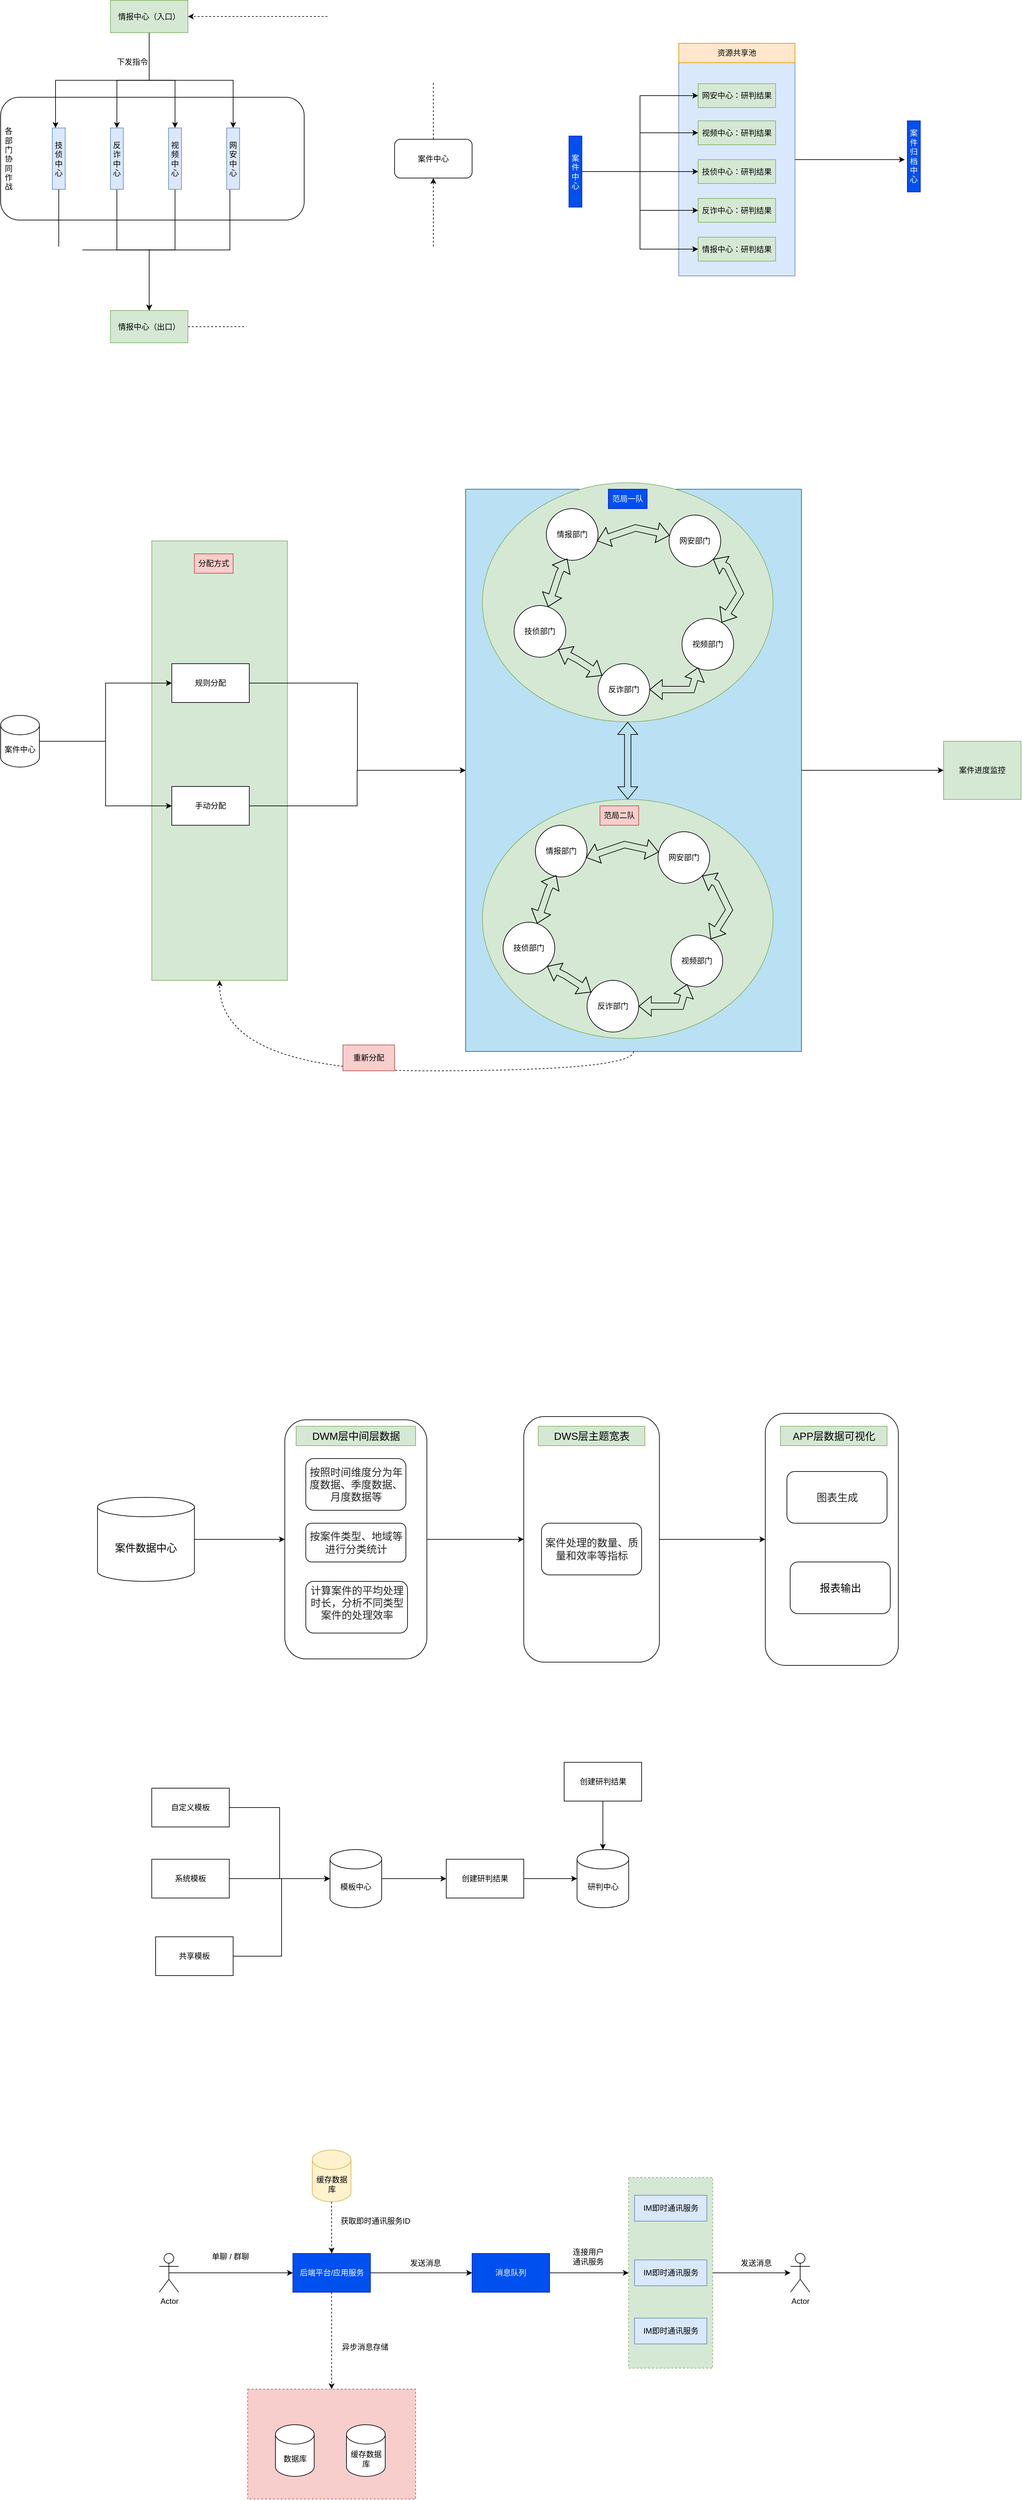 <mxfile version="24.7.10">
  <diagram name="第 1 页" id="JnWYHwMbW09woVLGBv2Q">
    <mxGraphModel dx="1358" dy="746" grid="1" gridSize="10" guides="1" tooltips="1" connect="1" arrows="1" fold="1" page="1" pageScale="1" pageWidth="827" pageHeight="1169" math="0" shadow="0">
      <root>
        <mxCell id="0" />
        <mxCell id="1" parent="0" />
        <mxCell id="lRYRJw88asEZBX9twJ6J-89" value="" style="rounded=0;whiteSpace=wrap;html=1;fillColor=#d5e8d4;strokeColor=#82b366;" parent="1" vertex="1">
          <mxGeometry x="484" y="1130" width="210" height="680" as="geometry" />
        </mxCell>
        <mxCell id="lRYRJw88asEZBX9twJ6J-29" value="" style="rounded=0;whiteSpace=wrap;html=1;fillColor=#dae8fc;strokeColor=#6c8ebf;" parent="1" vertex="1">
          <mxGeometry x="1300" y="360" width="180" height="360" as="geometry" />
        </mxCell>
        <mxCell id="lRYRJw88asEZBX9twJ6J-2" value="" style="rounded=1;whiteSpace=wrap;html=1;" parent="1" vertex="1">
          <mxGeometry x="250" y="443.5" width="470" height="190" as="geometry" />
        </mxCell>
        <mxCell id="lRYRJw88asEZBX9twJ6J-16" style="edgeStyle=orthogonalEdgeStyle;rounded=0;orthogonalLoop=1;jettySize=auto;html=1;exitX=0.5;exitY=1;exitDx=0;exitDy=0;entryX=0.25;entryY=0;entryDx=0;entryDy=0;" parent="1" source="lRYRJw88asEZBX9twJ6J-1" target="lRYRJw88asEZBX9twJ6J-4" edge="1">
          <mxGeometry relative="1" as="geometry" />
        </mxCell>
        <mxCell id="lRYRJw88asEZBX9twJ6J-17" style="edgeStyle=orthogonalEdgeStyle;rounded=0;orthogonalLoop=1;jettySize=auto;html=1;exitX=0.5;exitY=1;exitDx=0;exitDy=0;entryX=0.5;entryY=0;entryDx=0;entryDy=0;" parent="1" source="lRYRJw88asEZBX9twJ6J-1" target="lRYRJw88asEZBX9twJ6J-5" edge="1">
          <mxGeometry relative="1" as="geometry" />
        </mxCell>
        <mxCell id="lRYRJw88asEZBX9twJ6J-18" style="edgeStyle=orthogonalEdgeStyle;rounded=0;orthogonalLoop=1;jettySize=auto;html=1;exitX=0.5;exitY=1;exitDx=0;exitDy=0;entryX=0.5;entryY=0;entryDx=0;entryDy=0;" parent="1" source="lRYRJw88asEZBX9twJ6J-1" target="lRYRJw88asEZBX9twJ6J-6" edge="1">
          <mxGeometry relative="1" as="geometry" />
        </mxCell>
        <mxCell id="lRYRJw88asEZBX9twJ6J-19" style="edgeStyle=orthogonalEdgeStyle;rounded=0;orthogonalLoop=1;jettySize=auto;html=1;exitX=0.5;exitY=1;exitDx=0;exitDy=0;entryX=0.5;entryY=0;entryDx=0;entryDy=0;" parent="1" source="lRYRJw88asEZBX9twJ6J-1" target="lRYRJw88asEZBX9twJ6J-7" edge="1">
          <mxGeometry relative="1" as="geometry" />
        </mxCell>
        <mxCell id="lRYRJw88asEZBX9twJ6J-1" value="情报中心（入口）" style="rounded=0;whiteSpace=wrap;html=1;fillColor=#d5e8d4;strokeColor=#82b366;" parent="1" vertex="1">
          <mxGeometry x="420" y="293.5" width="120" height="50" as="geometry" />
        </mxCell>
        <mxCell id="lRYRJw88asEZBX9twJ6J-15" style="edgeStyle=orthogonalEdgeStyle;rounded=0;orthogonalLoop=1;jettySize=auto;html=1;exitX=1;exitY=0.5;exitDx=0;exitDy=0;entryX=0.5;entryY=1;entryDx=0;entryDy=0;dashed=1;" parent="1" source="lRYRJw88asEZBX9twJ6J-3" target="lRYRJw88asEZBX9twJ6J-10" edge="1">
          <mxGeometry relative="1" as="geometry" />
        </mxCell>
        <mxCell id="lRYRJw88asEZBX9twJ6J-3" value="情报中心（出口）" style="rounded=0;whiteSpace=wrap;html=1;fillColor=#d5e8d4;strokeColor=#82b366;" parent="1" vertex="1">
          <mxGeometry x="420" y="773.5" width="120" height="50" as="geometry" />
        </mxCell>
        <mxCell id="lRYRJw88asEZBX9twJ6J-21" style="edgeStyle=orthogonalEdgeStyle;rounded=0;orthogonalLoop=1;jettySize=auto;html=1;exitX=0.5;exitY=1;exitDx=0;exitDy=0;" parent="1" source="lRYRJw88asEZBX9twJ6J-4" target="lRYRJw88asEZBX9twJ6J-3" edge="1">
          <mxGeometry relative="1" as="geometry">
            <mxPoint x="470" y="753.5" as="targetPoint" />
          </mxGeometry>
        </mxCell>
        <mxCell id="lRYRJw88asEZBX9twJ6J-4" value="技侦中心" style="rounded=0;whiteSpace=wrap;html=1;fillColor=#dae8fc;strokeColor=#6c8ebf;" parent="1" vertex="1">
          <mxGeometry x="330" y="491" width="20" height="95" as="geometry" />
        </mxCell>
        <mxCell id="lRYRJw88asEZBX9twJ6J-22" style="edgeStyle=orthogonalEdgeStyle;rounded=0;orthogonalLoop=1;jettySize=auto;html=1;exitX=0.5;exitY=1;exitDx=0;exitDy=0;entryX=0.5;entryY=0;entryDx=0;entryDy=0;" parent="1" source="lRYRJw88asEZBX9twJ6J-5" target="lRYRJw88asEZBX9twJ6J-3" edge="1">
          <mxGeometry relative="1" as="geometry" />
        </mxCell>
        <mxCell id="lRYRJw88asEZBX9twJ6J-5" value="反诈中心" style="rounded=0;whiteSpace=wrap;html=1;fillColor=#dae8fc;strokeColor=#6c8ebf;" parent="1" vertex="1">
          <mxGeometry x="420" y="491" width="20" height="95" as="geometry" />
        </mxCell>
        <mxCell id="lRYRJw88asEZBX9twJ6J-23" style="edgeStyle=orthogonalEdgeStyle;rounded=0;orthogonalLoop=1;jettySize=auto;html=1;exitX=0.5;exitY=1;exitDx=0;exitDy=0;" parent="1" source="lRYRJw88asEZBX9twJ6J-6" target="lRYRJw88asEZBX9twJ6J-3" edge="1">
          <mxGeometry relative="1" as="geometry" />
        </mxCell>
        <mxCell id="lRYRJw88asEZBX9twJ6J-6" value="视频中心" style="rounded=0;whiteSpace=wrap;html=1;fillColor=#dae8fc;strokeColor=#6c8ebf;" parent="1" vertex="1">
          <mxGeometry x="510" y="491" width="20" height="95" as="geometry" />
        </mxCell>
        <mxCell id="lRYRJw88asEZBX9twJ6J-25" style="edgeStyle=orthogonalEdgeStyle;rounded=0;orthogonalLoop=1;jettySize=auto;html=1;exitX=0.25;exitY=1;exitDx=0;exitDy=0;" parent="1" source="lRYRJw88asEZBX9twJ6J-7" target="lRYRJw88asEZBX9twJ6J-3" edge="1">
          <mxGeometry relative="1" as="geometry" />
        </mxCell>
        <mxCell id="lRYRJw88asEZBX9twJ6J-7" value="网安中心" style="rounded=0;whiteSpace=wrap;html=1;fillColor=#dae8fc;strokeColor=#6c8ebf;" parent="1" vertex="1">
          <mxGeometry x="600" y="491" width="20" height="95" as="geometry" />
        </mxCell>
        <mxCell id="lRYRJw88asEZBX9twJ6J-9" value="各部门协同作战" style="text;html=1;align=center;verticalAlign=middle;whiteSpace=wrap;rounded=0;" parent="1" vertex="1">
          <mxGeometry x="260" y="493.5" width="5" height="90" as="geometry" />
        </mxCell>
        <mxCell id="lRYRJw88asEZBX9twJ6J-12" style="edgeStyle=orthogonalEdgeStyle;rounded=0;orthogonalLoop=1;jettySize=auto;html=1;exitX=0.5;exitY=0;exitDx=0;exitDy=0;entryX=1;entryY=0.5;entryDx=0;entryDy=0;dashed=1;" parent="1" source="lRYRJw88asEZBX9twJ6J-10" target="lRYRJw88asEZBX9twJ6J-1" edge="1">
          <mxGeometry relative="1" as="geometry" />
        </mxCell>
        <mxCell id="lRYRJw88asEZBX9twJ6J-10" value="案件中心" style="rounded=1;whiteSpace=wrap;html=1;" parent="1" vertex="1">
          <mxGeometry x="860" y="508.5" width="120" height="60" as="geometry" />
        </mxCell>
        <mxCell id="lRYRJw88asEZBX9twJ6J-20" value="下发指令" style="text;html=1;align=center;verticalAlign=middle;whiteSpace=wrap;rounded=0;" parent="1" vertex="1">
          <mxGeometry x="424" y="373.5" width="60" height="30" as="geometry" />
        </mxCell>
        <mxCell id="lRYRJw88asEZBX9twJ6J-40" style="edgeStyle=orthogonalEdgeStyle;rounded=0;orthogonalLoop=1;jettySize=auto;html=1;exitX=1;exitY=0.5;exitDx=0;exitDy=0;entryX=0;entryY=0.5;entryDx=0;entryDy=0;" parent="1" source="lRYRJw88asEZBX9twJ6J-26" target="lRYRJw88asEZBX9twJ6J-31" edge="1">
          <mxGeometry relative="1" as="geometry" />
        </mxCell>
        <mxCell id="lRYRJw88asEZBX9twJ6J-41" style="edgeStyle=orthogonalEdgeStyle;rounded=0;orthogonalLoop=1;jettySize=auto;html=1;exitX=1;exitY=0.5;exitDx=0;exitDy=0;entryX=0;entryY=0.5;entryDx=0;entryDy=0;" parent="1" source="lRYRJw88asEZBX9twJ6J-26" target="lRYRJw88asEZBX9twJ6J-32" edge="1">
          <mxGeometry relative="1" as="geometry" />
        </mxCell>
        <mxCell id="lRYRJw88asEZBX9twJ6J-42" style="edgeStyle=orthogonalEdgeStyle;rounded=0;orthogonalLoop=1;jettySize=auto;html=1;exitX=1;exitY=0.5;exitDx=0;exitDy=0;entryX=0;entryY=0.5;entryDx=0;entryDy=0;" parent="1" source="lRYRJw88asEZBX9twJ6J-26" target="lRYRJw88asEZBX9twJ6J-33" edge="1">
          <mxGeometry relative="1" as="geometry" />
        </mxCell>
        <mxCell id="lRYRJw88asEZBX9twJ6J-43" style="edgeStyle=orthogonalEdgeStyle;rounded=0;orthogonalLoop=1;jettySize=auto;html=1;exitX=1;exitY=0.5;exitDx=0;exitDy=0;entryX=0;entryY=0.5;entryDx=0;entryDy=0;" parent="1" source="lRYRJw88asEZBX9twJ6J-26" target="lRYRJw88asEZBX9twJ6J-34" edge="1">
          <mxGeometry relative="1" as="geometry" />
        </mxCell>
        <mxCell id="lRYRJw88asEZBX9twJ6J-44" style="edgeStyle=orthogonalEdgeStyle;rounded=0;orthogonalLoop=1;jettySize=auto;html=1;exitX=1;exitY=0.5;exitDx=0;exitDy=0;entryX=0;entryY=0.5;entryDx=0;entryDy=0;" parent="1" source="lRYRJw88asEZBX9twJ6J-26" target="lRYRJw88asEZBX9twJ6J-35" edge="1">
          <mxGeometry relative="1" as="geometry" />
        </mxCell>
        <mxCell id="lRYRJw88asEZBX9twJ6J-26" value="案件中心" style="rounded=0;whiteSpace=wrap;html=1;fillColor=#0050ef;strokeColor=#001DBC;fontColor=#ffffff;" parent="1" vertex="1">
          <mxGeometry x="1130" y="503.5" width="20" height="110" as="geometry" />
        </mxCell>
        <mxCell id="lRYRJw88asEZBX9twJ6J-38" style="edgeStyle=orthogonalEdgeStyle;rounded=0;orthogonalLoop=1;jettySize=auto;html=1;exitX=1;exitY=0.5;exitDx=0;exitDy=0;" parent="1" source="lRYRJw88asEZBX9twJ6J-29" edge="1">
          <mxGeometry relative="1" as="geometry">
            <mxPoint x="1650" y="540" as="targetPoint" />
          </mxGeometry>
        </mxCell>
        <mxCell id="lRYRJw88asEZBX9twJ6J-30" value="资源共享池" style="rounded=0;whiteSpace=wrap;html=1;fillColor=#ffe6cc;strokeColor=#d79b00;" parent="1" vertex="1">
          <mxGeometry x="1300" y="360" width="180" height="30" as="geometry" />
        </mxCell>
        <mxCell id="lRYRJw88asEZBX9twJ6J-31" value="网安中心：研判结果" style="rounded=0;whiteSpace=wrap;html=1;fillColor=#d5e8d4;strokeColor=#82b366;" parent="1" vertex="1">
          <mxGeometry x="1330" y="422.5" width="120" height="37" as="geometry" />
        </mxCell>
        <mxCell id="lRYRJw88asEZBX9twJ6J-32" value="视频中心：研判结果" style="rounded=0;whiteSpace=wrap;html=1;fillColor=#d5e8d4;strokeColor=#82b366;" parent="1" vertex="1">
          <mxGeometry x="1330" y="480" width="120" height="37" as="geometry" />
        </mxCell>
        <mxCell id="lRYRJw88asEZBX9twJ6J-33" value="技侦中心：研判结果" style="rounded=0;whiteSpace=wrap;html=1;fillColor=#d5e8d4;strokeColor=#82b366;" parent="1" vertex="1">
          <mxGeometry x="1330" y="540" width="120" height="37" as="geometry" />
        </mxCell>
        <mxCell id="lRYRJw88asEZBX9twJ6J-34" value="反诈中心：研判结果" style="rounded=0;whiteSpace=wrap;html=1;fillColor=#d5e8d4;strokeColor=#82b366;" parent="1" vertex="1">
          <mxGeometry x="1330" y="600" width="120" height="37" as="geometry" />
        </mxCell>
        <mxCell id="lRYRJw88asEZBX9twJ6J-35" value="情报中心：研判结果" style="rounded=0;whiteSpace=wrap;html=1;fillColor=#d5e8d4;strokeColor=#82b366;" parent="1" vertex="1">
          <mxGeometry x="1330" y="660" width="120" height="37" as="geometry" />
        </mxCell>
        <mxCell id="lRYRJw88asEZBX9twJ6J-37" value="案件&lt;div&gt;归档中心&lt;/div&gt;" style="rounded=0;whiteSpace=wrap;html=1;fillColor=#0050ef;strokeColor=#001DBC;fontColor=#ffffff;" parent="1" vertex="1">
          <mxGeometry x="1654" y="480" width="20" height="110" as="geometry" />
        </mxCell>
        <mxCell id="lRYRJw88asEZBX9twJ6J-48" style="edgeStyle=orthogonalEdgeStyle;rounded=0;orthogonalLoop=1;jettySize=auto;html=1;exitX=1;exitY=0.5;exitDx=0;exitDy=0;exitPerimeter=0;entryX=0;entryY=0.5;entryDx=0;entryDy=0;" parent="1" source="lRYRJw88asEZBX9twJ6J-47" target="lRYRJw88asEZBX9twJ6J-49" edge="1">
          <mxGeometry relative="1" as="geometry">
            <mxPoint x="485" y="1439.895" as="targetPoint" />
          </mxGeometry>
        </mxCell>
        <mxCell id="lRYRJw88asEZBX9twJ6J-51" style="edgeStyle=orthogonalEdgeStyle;rounded=0;orthogonalLoop=1;jettySize=auto;html=1;exitX=1;exitY=0.5;exitDx=0;exitDy=0;exitPerimeter=0;entryX=0;entryY=0.5;entryDx=0;entryDy=0;" parent="1" source="lRYRJw88asEZBX9twJ6J-47" target="lRYRJw88asEZBX9twJ6J-50" edge="1">
          <mxGeometry relative="1" as="geometry" />
        </mxCell>
        <mxCell id="lRYRJw88asEZBX9twJ6J-47" value="案件中心" style="shape=cylinder3;whiteSpace=wrap;html=1;boundedLbl=1;backgroundOutline=1;size=15;" parent="1" vertex="1">
          <mxGeometry x="250" y="1400" width="60" height="80" as="geometry" />
        </mxCell>
        <mxCell id="lRYRJw88asEZBX9twJ6J-87" style="edgeStyle=orthogonalEdgeStyle;rounded=0;orthogonalLoop=1;jettySize=auto;html=1;exitX=1;exitY=0.5;exitDx=0;exitDy=0;" parent="1" source="lRYRJw88asEZBX9twJ6J-49" target="lRYRJw88asEZBX9twJ6J-85" edge="1">
          <mxGeometry relative="1" as="geometry" />
        </mxCell>
        <mxCell id="lRYRJw88asEZBX9twJ6J-49" value="规则分配" style="rounded=0;whiteSpace=wrap;html=1;" parent="1" vertex="1">
          <mxGeometry x="515" y="1320" width="120" height="60" as="geometry" />
        </mxCell>
        <mxCell id="lRYRJw88asEZBX9twJ6J-88" style="edgeStyle=orthogonalEdgeStyle;rounded=0;orthogonalLoop=1;jettySize=auto;html=1;exitX=1;exitY=0.5;exitDx=0;exitDy=0;entryX=0;entryY=0.5;entryDx=0;entryDy=0;" parent="1" source="lRYRJw88asEZBX9twJ6J-50" target="lRYRJw88asEZBX9twJ6J-85" edge="1">
          <mxGeometry relative="1" as="geometry">
            <Array as="points">
              <mxPoint x="802" y="1540" />
              <mxPoint x="802" y="1485" />
            </Array>
          </mxGeometry>
        </mxCell>
        <mxCell id="lRYRJw88asEZBX9twJ6J-50" value="手动分配" style="rounded=0;whiteSpace=wrap;html=1;" parent="1" vertex="1">
          <mxGeometry x="515" y="1510" width="120" height="60" as="geometry" />
        </mxCell>
        <mxCell id="lRYRJw88asEZBX9twJ6J-86" value="" style="group" parent="1" vertex="1" connectable="0">
          <mxGeometry x="970" y="1040" width="520" height="880" as="geometry" />
        </mxCell>
        <mxCell id="lRYRJw88asEZBX9twJ6J-85" value="" style="rounded=0;whiteSpace=wrap;html=1;fillColor=#BAE0F3;fontColor=#ffffff;strokeColor=#006EAF;" parent="lRYRJw88asEZBX9twJ6J-86" vertex="1">
          <mxGeometry y="10" width="520" height="870" as="geometry" />
        </mxCell>
        <mxCell id="lRYRJw88asEZBX9twJ6J-53" value="" style="ellipse;whiteSpace=wrap;html=1;fillColor=#d5e8d4;strokeColor=#82b366;" parent="lRYRJw88asEZBX9twJ6J-86" vertex="1">
          <mxGeometry x="26" width="450" height="370" as="geometry" />
        </mxCell>
        <mxCell id="lRYRJw88asEZBX9twJ6J-54" value="情报部门" style="ellipse;whiteSpace=wrap;html=1;aspect=fixed;" parent="lRYRJw88asEZBX9twJ6J-86" vertex="1">
          <mxGeometry x="125" y="40" width="80" height="80" as="geometry" />
        </mxCell>
        <mxCell id="lRYRJw88asEZBX9twJ6J-55" value="网安部门" style="ellipse;whiteSpace=wrap;html=1;aspect=fixed;" parent="lRYRJw88asEZBX9twJ6J-86" vertex="1">
          <mxGeometry x="315" y="50" width="80" height="80" as="geometry" />
        </mxCell>
        <mxCell id="lRYRJw88asEZBX9twJ6J-56" value="视频部门" style="ellipse;whiteSpace=wrap;html=1;aspect=fixed;" parent="lRYRJw88asEZBX9twJ6J-86" vertex="1">
          <mxGeometry x="335" y="210" width="80" height="80" as="geometry" />
        </mxCell>
        <mxCell id="lRYRJw88asEZBX9twJ6J-57" value="反诈部门" style="ellipse;whiteSpace=wrap;html=1;aspect=fixed;" parent="lRYRJw88asEZBX9twJ6J-86" vertex="1">
          <mxGeometry x="205" y="280" width="80" height="80" as="geometry" />
        </mxCell>
        <mxCell id="lRYRJw88asEZBX9twJ6J-58" value="技侦部门" style="ellipse;whiteSpace=wrap;html=1;aspect=fixed;" parent="lRYRJw88asEZBX9twJ6J-86" vertex="1">
          <mxGeometry x="75" y="190" width="80" height="80" as="geometry" />
        </mxCell>
        <mxCell id="lRYRJw88asEZBX9twJ6J-64" value="" style="shape=flexArrow;endArrow=classic;startArrow=classic;html=1;rounded=0;entryX=0.404;entryY=0.968;entryDx=0;entryDy=0;entryPerimeter=0;" parent="lRYRJw88asEZBX9twJ6J-86" source="lRYRJw88asEZBX9twJ6J-58" target="lRYRJw88asEZBX9twJ6J-54" edge="1">
          <mxGeometry width="100" height="100" relative="1" as="geometry">
            <mxPoint x="45" y="230" as="sourcePoint" />
            <mxPoint x="145" y="130" as="targetPoint" />
            <Array as="points">
              <mxPoint x="145" y="140" />
            </Array>
          </mxGeometry>
        </mxCell>
        <mxCell id="lRYRJw88asEZBX9twJ6J-65" value="" style="shape=flexArrow;endArrow=classic;startArrow=classic;html=1;rounded=0;exitX=0.983;exitY=0.626;exitDx=0;exitDy=0;exitPerimeter=0;" parent="lRYRJw88asEZBX9twJ6J-86" source="lRYRJw88asEZBX9twJ6J-54" target="lRYRJw88asEZBX9twJ6J-55" edge="1">
          <mxGeometry width="100" height="100" relative="1" as="geometry">
            <mxPoint x="246" y="155" as="sourcePoint" />
            <mxPoint x="275" y="80" as="targetPoint" />
            <Array as="points">
              <mxPoint x="263" y="70" />
            </Array>
          </mxGeometry>
        </mxCell>
        <mxCell id="lRYRJw88asEZBX9twJ6J-67" value="" style="shape=flexArrow;endArrow=classic;startArrow=classic;html=1;rounded=0;entryX=1;entryY=1;entryDx=0;entryDy=0;" parent="lRYRJw88asEZBX9twJ6J-86" source="lRYRJw88asEZBX9twJ6J-56" target="lRYRJw88asEZBX9twJ6J-55" edge="1">
          <mxGeometry width="100" height="100" relative="1" as="geometry">
            <mxPoint x="395" y="200" as="sourcePoint" />
            <mxPoint x="415" y="147.5" as="targetPoint" />
            <Array as="points">
              <mxPoint x="425" y="171" />
              <mxPoint x="405" y="130" />
            </Array>
          </mxGeometry>
        </mxCell>
        <mxCell id="lRYRJw88asEZBX9twJ6J-68" value="" style="shape=flexArrow;endArrow=classic;startArrow=classic;html=1;rounded=0;entryX=1;entryY=1;entryDx=0;entryDy=0;" parent="lRYRJw88asEZBX9twJ6J-86" source="lRYRJw88asEZBX9twJ6J-57" target="lRYRJw88asEZBX9twJ6J-58" edge="1">
          <mxGeometry width="100" height="100" relative="1" as="geometry">
            <mxPoint x="155" y="325" as="sourcePoint" />
            <mxPoint x="184" y="250" as="targetPoint" />
            <Array as="points">
              <mxPoint x="172" y="273" />
            </Array>
          </mxGeometry>
        </mxCell>
        <mxCell id="lRYRJw88asEZBX9twJ6J-69" value="" style="shape=flexArrow;endArrow=classic;startArrow=classic;html=1;rounded=0;entryX=1;entryY=0.5;entryDx=0;entryDy=0;exitX=0.314;exitY=0.948;exitDx=0;exitDy=0;exitPerimeter=0;" parent="lRYRJw88asEZBX9twJ6J-86" source="lRYRJw88asEZBX9twJ6J-56" target="lRYRJw88asEZBX9twJ6J-57" edge="1">
          <mxGeometry width="100" height="100" relative="1" as="geometry">
            <mxPoint x="389" y="360" as="sourcePoint" />
            <mxPoint x="321" y="320" as="targetPoint" />
            <Array as="points">
              <mxPoint x="350" y="320" />
            </Array>
          </mxGeometry>
        </mxCell>
        <mxCell id="lRYRJw88asEZBX9twJ6J-70" value="" style="ellipse;whiteSpace=wrap;html=1;fillColor=#d5e8d4;strokeColor=#82b366;" parent="lRYRJw88asEZBX9twJ6J-86" vertex="1">
          <mxGeometry x="26" y="490" width="450" height="370" as="geometry" />
        </mxCell>
        <mxCell id="lRYRJw88asEZBX9twJ6J-71" value="情报部门" style="ellipse;whiteSpace=wrap;html=1;aspect=fixed;" parent="lRYRJw88asEZBX9twJ6J-86" vertex="1">
          <mxGeometry x="108" y="530" width="80" height="80" as="geometry" />
        </mxCell>
        <mxCell id="lRYRJw88asEZBX9twJ6J-72" value="网安部门" style="ellipse;whiteSpace=wrap;html=1;aspect=fixed;" parent="lRYRJw88asEZBX9twJ6J-86" vertex="1">
          <mxGeometry x="298" y="540" width="80" height="80" as="geometry" />
        </mxCell>
        <mxCell id="lRYRJw88asEZBX9twJ6J-73" value="视频部门" style="ellipse;whiteSpace=wrap;html=1;aspect=fixed;" parent="lRYRJw88asEZBX9twJ6J-86" vertex="1">
          <mxGeometry x="318" y="700" width="80" height="80" as="geometry" />
        </mxCell>
        <mxCell id="lRYRJw88asEZBX9twJ6J-74" value="反诈部门" style="ellipse;whiteSpace=wrap;html=1;aspect=fixed;" parent="lRYRJw88asEZBX9twJ6J-86" vertex="1">
          <mxGeometry x="188" y="770" width="80" height="80" as="geometry" />
        </mxCell>
        <mxCell id="lRYRJw88asEZBX9twJ6J-75" value="技侦部门" style="ellipse;whiteSpace=wrap;html=1;aspect=fixed;" parent="lRYRJw88asEZBX9twJ6J-86" vertex="1">
          <mxGeometry x="58" y="680" width="80" height="80" as="geometry" />
        </mxCell>
        <mxCell id="lRYRJw88asEZBX9twJ6J-76" value="" style="shape=flexArrow;endArrow=classic;startArrow=classic;html=1;rounded=0;entryX=0.404;entryY=0.968;entryDx=0;entryDy=0;entryPerimeter=0;" parent="lRYRJw88asEZBX9twJ6J-86" source="lRYRJw88asEZBX9twJ6J-75" target="lRYRJw88asEZBX9twJ6J-71" edge="1">
          <mxGeometry width="100" height="100" relative="1" as="geometry">
            <mxPoint x="28" y="720" as="sourcePoint" />
            <mxPoint x="128" y="620" as="targetPoint" />
            <Array as="points">
              <mxPoint x="128" y="630" />
            </Array>
          </mxGeometry>
        </mxCell>
        <mxCell id="lRYRJw88asEZBX9twJ6J-77" value="" style="shape=flexArrow;endArrow=classic;startArrow=classic;html=1;rounded=0;exitX=0.983;exitY=0.626;exitDx=0;exitDy=0;exitPerimeter=0;" parent="lRYRJw88asEZBX9twJ6J-86" source="lRYRJw88asEZBX9twJ6J-71" target="lRYRJw88asEZBX9twJ6J-72" edge="1">
          <mxGeometry width="100" height="100" relative="1" as="geometry">
            <mxPoint x="229" y="645" as="sourcePoint" />
            <mxPoint x="258" y="570" as="targetPoint" />
            <Array as="points">
              <mxPoint x="246" y="560" />
            </Array>
          </mxGeometry>
        </mxCell>
        <mxCell id="lRYRJw88asEZBX9twJ6J-78" value="" style="shape=flexArrow;endArrow=classic;startArrow=classic;html=1;rounded=0;entryX=1;entryY=1;entryDx=0;entryDy=0;" parent="lRYRJw88asEZBX9twJ6J-86" source="lRYRJw88asEZBX9twJ6J-73" target="lRYRJw88asEZBX9twJ6J-72" edge="1">
          <mxGeometry width="100" height="100" relative="1" as="geometry">
            <mxPoint x="378" y="690" as="sourcePoint" />
            <mxPoint x="398" y="637.5" as="targetPoint" />
            <Array as="points">
              <mxPoint x="408" y="661" />
              <mxPoint x="388" y="620" />
            </Array>
          </mxGeometry>
        </mxCell>
        <mxCell id="lRYRJw88asEZBX9twJ6J-79" value="" style="shape=flexArrow;endArrow=classic;startArrow=classic;html=1;rounded=0;entryX=1;entryY=1;entryDx=0;entryDy=0;" parent="lRYRJw88asEZBX9twJ6J-86" source="lRYRJw88asEZBX9twJ6J-74" target="lRYRJw88asEZBX9twJ6J-75" edge="1">
          <mxGeometry width="100" height="100" relative="1" as="geometry">
            <mxPoint x="138" y="815" as="sourcePoint" />
            <mxPoint x="167" y="740" as="targetPoint" />
            <Array as="points">
              <mxPoint x="155" y="763" />
            </Array>
          </mxGeometry>
        </mxCell>
        <mxCell id="lRYRJw88asEZBX9twJ6J-80" value="" style="shape=flexArrow;endArrow=classic;startArrow=classic;html=1;rounded=0;entryX=1;entryY=0.5;entryDx=0;entryDy=0;exitX=0.314;exitY=0.948;exitDx=0;exitDy=0;exitPerimeter=0;" parent="lRYRJw88asEZBX9twJ6J-86" source="lRYRJw88asEZBX9twJ6J-73" target="lRYRJw88asEZBX9twJ6J-74" edge="1">
          <mxGeometry width="100" height="100" relative="1" as="geometry">
            <mxPoint x="372" y="850" as="sourcePoint" />
            <mxPoint x="304" y="810" as="targetPoint" />
            <Array as="points">
              <mxPoint x="333" y="810" />
            </Array>
          </mxGeometry>
        </mxCell>
        <mxCell id="lRYRJw88asEZBX9twJ6J-81" value="范局二队" style="text;html=1;align=center;verticalAlign=middle;whiteSpace=wrap;rounded=0;fillColor=#f8cecc;strokeColor=#b85450;" parent="lRYRJw88asEZBX9twJ6J-86" vertex="1">
          <mxGeometry x="208" y="500" width="60" height="30" as="geometry" />
        </mxCell>
        <mxCell id="lRYRJw88asEZBX9twJ6J-82" value="范局一队" style="text;html=1;align=center;verticalAlign=middle;whiteSpace=wrap;rounded=0;fillColor=#0050ef;strokeColor=#001DBC;fontColor=#ffffff;" parent="lRYRJw88asEZBX9twJ6J-86" vertex="1">
          <mxGeometry x="221" y="10" width="60" height="30" as="geometry" />
        </mxCell>
        <mxCell id="lRYRJw88asEZBX9twJ6J-83" value="" style="shape=flexArrow;endArrow=classic;startArrow=classic;html=1;rounded=0;entryX=0.5;entryY=1;entryDx=0;entryDy=0;exitX=0.5;exitY=0;exitDx=0;exitDy=0;" parent="lRYRJw88asEZBX9twJ6J-86" source="lRYRJw88asEZBX9twJ6J-70" target="lRYRJw88asEZBX9twJ6J-53" edge="1">
          <mxGeometry width="100" height="100" relative="1" as="geometry">
            <mxPoint x="15" y="520" as="sourcePoint" />
            <mxPoint x="115" y="420" as="targetPoint" />
          </mxGeometry>
        </mxCell>
        <mxCell id="lRYRJw88asEZBX9twJ6J-90" value="分配方式" style="text;html=1;align=center;verticalAlign=middle;whiteSpace=wrap;rounded=0;fillColor=#f8cecc;strokeColor=#b85450;" parent="1" vertex="1">
          <mxGeometry x="550" y="1150" width="60" height="30" as="geometry" />
        </mxCell>
        <mxCell id="lRYRJw88asEZBX9twJ6J-92" style="edgeStyle=orthogonalEdgeStyle;rounded=0;orthogonalLoop=1;jettySize=auto;html=1;exitX=0.5;exitY=1;exitDx=0;exitDy=0;entryX=0.5;entryY=1;entryDx=0;entryDy=0;curved=1;dashed=1;" parent="1" source="lRYRJw88asEZBX9twJ6J-85" target="lRYRJw88asEZBX9twJ6J-89" edge="1">
          <mxGeometry relative="1" as="geometry">
            <Array as="points">
              <mxPoint x="1230" y="1950" />
              <mxPoint x="589" y="1950" />
            </Array>
          </mxGeometry>
        </mxCell>
        <mxCell id="lRYRJw88asEZBX9twJ6J-94" value="重新分配" style="text;html=1;align=center;verticalAlign=middle;whiteSpace=wrap;rounded=0;fillColor=#f8cecc;strokeColor=#b85450;" parent="1" vertex="1">
          <mxGeometry x="780" y="1910" width="80" height="40" as="geometry" />
        </mxCell>
        <mxCell id="lRYRJw88asEZBX9twJ6J-96" value="案件进度监控" style="rounded=0;whiteSpace=wrap;html=1;fillColor=#d5e8d4;strokeColor=#82b366;" parent="1" vertex="1">
          <mxGeometry x="1710" y="1440" width="120" height="90" as="geometry" />
        </mxCell>
        <mxCell id="lRYRJw88asEZBX9twJ6J-95" style="edgeStyle=orthogonalEdgeStyle;rounded=0;orthogonalLoop=1;jettySize=auto;html=1;exitX=1;exitY=0.5;exitDx=0;exitDy=0;entryX=0;entryY=0.5;entryDx=0;entryDy=0;" parent="1" source="lRYRJw88asEZBX9twJ6J-85" target="lRYRJw88asEZBX9twJ6J-96" edge="1">
          <mxGeometry relative="1" as="geometry">
            <mxPoint x="1680" y="1484.615" as="targetPoint" />
          </mxGeometry>
        </mxCell>
        <mxCell id="lRYRJw88asEZBX9twJ6J-106" style="edgeStyle=orthogonalEdgeStyle;rounded=0;orthogonalLoop=1;jettySize=auto;html=1;exitX=1;exitY=0.5;exitDx=0;exitDy=0;exitPerimeter=0;entryX=0;entryY=0.5;entryDx=0;entryDy=0;" parent="1" source="lRYRJw88asEZBX9twJ6J-97" target="lRYRJw88asEZBX9twJ6J-98" edge="1">
          <mxGeometry relative="1" as="geometry" />
        </mxCell>
        <mxCell id="lRYRJw88asEZBX9twJ6J-97" value="&lt;font style=&quot;font-size: 16px;&quot;&gt;案件数据中心&lt;/font&gt;" style="shape=cylinder3;whiteSpace=wrap;html=1;boundedLbl=1;backgroundOutline=1;size=15;" parent="1" vertex="1">
          <mxGeometry x="400" y="2610" width="150" height="130" as="geometry" />
        </mxCell>
        <mxCell id="lRYRJw88asEZBX9twJ6J-107" style="edgeStyle=orthogonalEdgeStyle;rounded=0;orthogonalLoop=1;jettySize=auto;html=1;exitX=1;exitY=0.5;exitDx=0;exitDy=0;entryX=0;entryY=0.5;entryDx=0;entryDy=0;" parent="1" source="lRYRJw88asEZBX9twJ6J-98" target="lRYRJw88asEZBX9twJ6J-99" edge="1">
          <mxGeometry relative="1" as="geometry" />
        </mxCell>
        <mxCell id="lRYRJw88asEZBX9twJ6J-98" value="" style="rounded=1;whiteSpace=wrap;html=1;" parent="1" vertex="1">
          <mxGeometry x="690" y="2490" width="220" height="370" as="geometry" />
        </mxCell>
        <mxCell id="lRYRJw88asEZBX9twJ6J-108" style="edgeStyle=orthogonalEdgeStyle;rounded=0;orthogonalLoop=1;jettySize=auto;html=1;exitX=1;exitY=0.5;exitDx=0;exitDy=0;" parent="1" source="lRYRJw88asEZBX9twJ6J-99" target="lRYRJw88asEZBX9twJ6J-100" edge="1">
          <mxGeometry relative="1" as="geometry" />
        </mxCell>
        <mxCell id="lRYRJw88asEZBX9twJ6J-99" value="" style="rounded=1;whiteSpace=wrap;html=1;" parent="1" vertex="1">
          <mxGeometry x="1060" y="2485" width="210" height="380" as="geometry" />
        </mxCell>
        <mxCell id="lRYRJw88asEZBX9twJ6J-100" value="" style="rounded=1;whiteSpace=wrap;html=1;" parent="1" vertex="1">
          <mxGeometry x="1434" y="2480" width="206" height="390" as="geometry" />
        </mxCell>
        <mxCell id="lRYRJw88asEZBX9twJ6J-101" value="&lt;font style=&quot;font-size: 16px;&quot;&gt;DWM层中间层数据&lt;/font&gt;" style="text;html=1;align=center;verticalAlign=middle;whiteSpace=wrap;rounded=0;fillColor=#d5e8d4;strokeColor=#82b366;" parent="1" vertex="1">
          <mxGeometry x="707.5" y="2500" width="185" height="30" as="geometry" />
        </mxCell>
        <mxCell id="lRYRJw88asEZBX9twJ6J-102" value="&lt;font style=&quot;font-size: 16px;&quot;&gt;DWS层主题宽表&lt;/font&gt;" style="text;html=1;align=center;verticalAlign=middle;whiteSpace=wrap;rounded=0;fillColor=#d5e8d4;strokeColor=#82b366;" parent="1" vertex="1">
          <mxGeometry x="1082.5" y="2500" width="165" height="30" as="geometry" />
        </mxCell>
        <mxCell id="lRYRJw88asEZBX9twJ6J-103" value="&lt;font style=&quot;font-size: 16px;&quot;&gt;APP层数据可视化&lt;/font&gt;" style="text;html=1;align=center;verticalAlign=middle;whiteSpace=wrap;rounded=0;fillColor=#d5e8d4;strokeColor=#82b366;" parent="1" vertex="1">
          <mxGeometry x="1457.5" y="2500" width="165" height="30" as="geometry" />
        </mxCell>
        <mxCell id="lRYRJw88asEZBX9twJ6J-104" value="&lt;span style=&quot;color: rgba(0, 0, 0, 0.85); font-family: Inter, -apple-system, BlinkMacSystemFont, &amp;quot;Segoe UI&amp;quot;, &amp;quot;SF Pro SC&amp;quot;, &amp;quot;SF Pro Display&amp;quot;, &amp;quot;SF Pro Icons&amp;quot;, &amp;quot;PingFang SC&amp;quot;, &amp;quot;Hiragino Sans GB&amp;quot;, &amp;quot;Microsoft YaHei&amp;quot;, &amp;quot;Helvetica Neue&amp;quot;, Helvetica, Arial, sans-serif; font-size: 16px; text-align: left; background-color: rgb(255, 255, 255);&quot;&gt;按照时间维度分为年度数据、季度数据、月度数据等&lt;/span&gt;" style="rounded=1;whiteSpace=wrap;html=1;" parent="1" vertex="1">
          <mxGeometry x="722.5" y="2550" width="155" height="80" as="geometry" />
        </mxCell>
        <mxCell id="lRYRJw88asEZBX9twJ6J-105" value="&lt;span style=&quot;color: rgba(0, 0, 0, 0.85); font-family: Inter, -apple-system, BlinkMacSystemFont, &amp;quot;Segoe UI&amp;quot;, &amp;quot;SF Pro SC&amp;quot;, &amp;quot;SF Pro Display&amp;quot;, &amp;quot;SF Pro Icons&amp;quot;, &amp;quot;PingFang SC&amp;quot;, &amp;quot;Hiragino Sans GB&amp;quot;, &amp;quot;Microsoft YaHei&amp;quot;, &amp;quot;Helvetica Neue&amp;quot;, Helvetica, Arial, sans-serif; font-size: 16px; text-align: left; background-color: rgb(255, 255, 255);&quot;&gt;按案件类型、地域等进行分类统计&lt;/span&gt;" style="rounded=1;whiteSpace=wrap;html=1;" parent="1" vertex="1">
          <mxGeometry x="722.5" y="2650" width="155" height="60" as="geometry" />
        </mxCell>
        <mxCell id="lRYRJw88asEZBX9twJ6J-110" value="&lt;span style=&quot;color: rgba(0, 0, 0, 0.85); font-family: Inter, -apple-system, BlinkMacSystemFont, &amp;quot;Segoe UI&amp;quot;, &amp;quot;SF Pro SC&amp;quot;, &amp;quot;SF Pro Display&amp;quot;, &amp;quot;SF Pro Icons&amp;quot;, &amp;quot;PingFang SC&amp;quot;, &amp;quot;Hiragino Sans GB&amp;quot;, &amp;quot;Microsoft YaHei&amp;quot;, &amp;quot;Helvetica Neue&amp;quot;, Helvetica, Arial, sans-serif; font-size: 16px; text-align: left; background-color: rgb(255, 255, 255);&quot;&gt;图表生成&lt;/span&gt;" style="rounded=1;whiteSpace=wrap;html=1;" parent="1" vertex="1">
          <mxGeometry x="1467.5" y="2570" width="155" height="80" as="geometry" />
        </mxCell>
        <mxCell id="lRYRJw88asEZBX9twJ6J-111" value="&lt;div style=&quot;text-align: left;&quot;&gt;&lt;font face=&quot;Inter, -apple-system, BlinkMacSystemFont, Segoe UI, SF Pro SC, SF Pro Display, SF Pro Icons, PingFang SC, Hiragino Sans GB, Microsoft YaHei, Helvetica Neue, Helvetica, Arial, sans-serif&quot;&gt;&lt;span style=&quot;font-size: 16px; background-color: rgb(255, 255, 255);&quot;&gt;报表输出&lt;/span&gt;&lt;/font&gt;&lt;/div&gt;" style="rounded=1;whiteSpace=wrap;html=1;" parent="1" vertex="1">
          <mxGeometry x="1472.5" y="2710" width="155" height="80" as="geometry" />
        </mxCell>
        <mxCell id="lRYRJw88asEZBX9twJ6J-112" value="&lt;span style=&quot;color: rgba(0, 0, 0, 0.85); font-family: Inter, -apple-system, BlinkMacSystemFont, &amp;quot;Segoe UI&amp;quot;, &amp;quot;SF Pro SC&amp;quot;, &amp;quot;SF Pro Display&amp;quot;, &amp;quot;SF Pro Icons&amp;quot;, &amp;quot;PingFang SC&amp;quot;, &amp;quot;Hiragino Sans GB&amp;quot;, &amp;quot;Microsoft YaHei&amp;quot;, &amp;quot;Helvetica Neue&amp;quot;, Helvetica, Arial, sans-serif; font-size: 16px; text-align: left; background-color: rgb(255, 255, 255);&quot;&gt;案件处理的数量、质量和效率等指标&lt;/span&gt;" style="rounded=1;whiteSpace=wrap;html=1;" parent="1" vertex="1">
          <mxGeometry x="1087.5" y="2650" width="155" height="80" as="geometry" />
        </mxCell>
        <mxCell id="lRYRJw88asEZBX9twJ6J-114" value="&#xa;&lt;span style=&quot;color: rgba(0, 0, 0, 0.85); font-family: Inter, -apple-system, BlinkMacSystemFont, &amp;quot;Segoe UI&amp;quot;, &amp;quot;SF Pro SC&amp;quot;, &amp;quot;SF Pro Display&amp;quot;, &amp;quot;SF Pro Icons&amp;quot;, &amp;quot;PingFang SC&amp;quot;, &amp;quot;Hiragino Sans GB&amp;quot;, &amp;quot;Microsoft YaHei&amp;quot;, &amp;quot;Helvetica Neue&amp;quot;, Helvetica, Arial, sans-serif; font-size: 16px; font-style: normal; font-variant-ligatures: normal; font-variant-caps: normal; font-weight: 400; letter-spacing: normal; orphans: 2; text-align: left; text-indent: 0px; text-transform: none; widows: 2; word-spacing: 0px; -webkit-text-stroke-width: 0px; white-space: normal; background-color: rgb(255, 255, 255); text-decoration-thickness: initial; text-decoration-style: initial; text-decoration-color: initial; display: inline !important; float: none;&quot;&gt;计算案件的平均处理时长，分析不同类型案件的处理效率&lt;/span&gt;&#xa;&#xa;" style="rounded=1;whiteSpace=wrap;html=1;" parent="1" vertex="1">
          <mxGeometry x="722.5" y="2740" width="157.5" height="80" as="geometry" />
        </mxCell>
        <mxCell id="rEiwxzGcd5t1e-fCDFQv-24" style="edgeStyle=orthogonalEdgeStyle;rounded=0;orthogonalLoop=1;jettySize=auto;html=1;exitX=1;exitY=0.5;exitDx=0;exitDy=0;exitPerimeter=0;" edge="1" parent="1" source="rEiwxzGcd5t1e-fCDFQv-1" target="rEiwxzGcd5t1e-fCDFQv-11">
          <mxGeometry relative="1" as="geometry" />
        </mxCell>
        <mxCell id="rEiwxzGcd5t1e-fCDFQv-1" value="模板中心" style="shape=cylinder3;whiteSpace=wrap;html=1;boundedLbl=1;backgroundOutline=1;size=15;" vertex="1" parent="1">
          <mxGeometry x="760" y="3155" width="80" height="90" as="geometry" />
        </mxCell>
        <mxCell id="rEiwxzGcd5t1e-fCDFQv-2" value="研判中心" style="shape=cylinder3;whiteSpace=wrap;html=1;boundedLbl=1;backgroundOutline=1;size=15;" vertex="1" parent="1">
          <mxGeometry x="1142.5" y="3155" width="80" height="90" as="geometry" />
        </mxCell>
        <mxCell id="rEiwxzGcd5t1e-fCDFQv-4" value="自定义模板" style="whiteSpace=wrap;html=1;" vertex="1" parent="1">
          <mxGeometry x="484" y="3060" width="120" height="60" as="geometry" />
        </mxCell>
        <mxCell id="rEiwxzGcd5t1e-fCDFQv-22" style="edgeStyle=orthogonalEdgeStyle;rounded=0;orthogonalLoop=1;jettySize=auto;html=1;exitX=1;exitY=0.5;exitDx=0;exitDy=0;entryX=0;entryY=0.5;entryDx=0;entryDy=0;entryPerimeter=0;" edge="1" parent="1" source="rEiwxzGcd5t1e-fCDFQv-7" target="rEiwxzGcd5t1e-fCDFQv-1">
          <mxGeometry relative="1" as="geometry">
            <mxPoint x="750" y="3180" as="targetPoint" />
          </mxGeometry>
        </mxCell>
        <mxCell id="rEiwxzGcd5t1e-fCDFQv-7" value="系统模板" style="whiteSpace=wrap;html=1;" vertex="1" parent="1">
          <mxGeometry x="484" y="3170" width="120" height="60" as="geometry" />
        </mxCell>
        <mxCell id="rEiwxzGcd5t1e-fCDFQv-8" value="共享模板" style="whiteSpace=wrap;html=1;" vertex="1" parent="1">
          <mxGeometry x="490" y="3290" width="120" height="60" as="geometry" />
        </mxCell>
        <mxCell id="rEiwxzGcd5t1e-fCDFQv-25" style="edgeStyle=orthogonalEdgeStyle;rounded=0;orthogonalLoop=1;jettySize=auto;html=1;exitX=1;exitY=0.5;exitDx=0;exitDy=0;" edge="1" parent="1" source="rEiwxzGcd5t1e-fCDFQv-11" target="rEiwxzGcd5t1e-fCDFQv-2">
          <mxGeometry relative="1" as="geometry" />
        </mxCell>
        <mxCell id="rEiwxzGcd5t1e-fCDFQv-11" value="创建研判结果" style="whiteSpace=wrap;html=1;" vertex="1" parent="1">
          <mxGeometry x="940" y="3170" width="120" height="60" as="geometry" />
        </mxCell>
        <mxCell id="rEiwxzGcd5t1e-fCDFQv-18" value="创建研判结果" style="rounded=0;whiteSpace=wrap;html=1;" vertex="1" parent="1">
          <mxGeometry x="1122.5" y="3020" width="120" height="60" as="geometry" />
        </mxCell>
        <mxCell id="rEiwxzGcd5t1e-fCDFQv-21" style="edgeStyle=orthogonalEdgeStyle;rounded=0;orthogonalLoop=1;jettySize=auto;html=1;exitX=1;exitY=0.5;exitDx=0;exitDy=0;entryX=0;entryY=0.5;entryDx=0;entryDy=0;entryPerimeter=0;" edge="1" parent="1" source="rEiwxzGcd5t1e-fCDFQv-4" target="rEiwxzGcd5t1e-fCDFQv-1">
          <mxGeometry relative="1" as="geometry" />
        </mxCell>
        <mxCell id="rEiwxzGcd5t1e-fCDFQv-23" style="edgeStyle=orthogonalEdgeStyle;rounded=0;orthogonalLoop=1;jettySize=auto;html=1;exitX=1;exitY=0.5;exitDx=0;exitDy=0;entryX=0;entryY=0.5;entryDx=0;entryDy=0;entryPerimeter=0;" edge="1" parent="1" source="rEiwxzGcd5t1e-fCDFQv-8" target="rEiwxzGcd5t1e-fCDFQv-1">
          <mxGeometry relative="1" as="geometry" />
        </mxCell>
        <mxCell id="rEiwxzGcd5t1e-fCDFQv-26" style="edgeStyle=orthogonalEdgeStyle;rounded=0;orthogonalLoop=1;jettySize=auto;html=1;exitX=0.5;exitY=1;exitDx=0;exitDy=0;entryX=0.5;entryY=0;entryDx=0;entryDy=0;entryPerimeter=0;" edge="1" parent="1" source="rEiwxzGcd5t1e-fCDFQv-18" target="rEiwxzGcd5t1e-fCDFQv-2">
          <mxGeometry relative="1" as="geometry" />
        </mxCell>
        <mxCell id="rEiwxzGcd5t1e-fCDFQv-29" style="edgeStyle=orthogonalEdgeStyle;rounded=0;orthogonalLoop=1;jettySize=auto;html=1;exitX=0.5;exitY=0.5;exitDx=0;exitDy=0;exitPerimeter=0;" edge="1" parent="1" source="rEiwxzGcd5t1e-fCDFQv-27" target="rEiwxzGcd5t1e-fCDFQv-28">
          <mxGeometry relative="1" as="geometry" />
        </mxCell>
        <mxCell id="rEiwxzGcd5t1e-fCDFQv-27" value="Actor" style="shape=umlActor;verticalLabelPosition=bottom;verticalAlign=top;html=1;outlineConnect=0;" vertex="1" parent="1">
          <mxGeometry x="495.5" y="3780" width="30" height="60" as="geometry" />
        </mxCell>
        <mxCell id="rEiwxzGcd5t1e-fCDFQv-35" style="edgeStyle=orthogonalEdgeStyle;rounded=0;orthogonalLoop=1;jettySize=auto;html=1;exitX=0.5;exitY=1;exitDx=0;exitDy=0;entryX=0.5;entryY=0;entryDx=0;entryDy=0;dashed=1;" edge="1" parent="1" source="rEiwxzGcd5t1e-fCDFQv-28" target="rEiwxzGcd5t1e-fCDFQv-33">
          <mxGeometry relative="1" as="geometry" />
        </mxCell>
        <mxCell id="rEiwxzGcd5t1e-fCDFQv-40" value="" style="edgeStyle=orthogonalEdgeStyle;rounded=0;orthogonalLoop=1;jettySize=auto;html=1;" edge="1" parent="1" source="rEiwxzGcd5t1e-fCDFQv-28" target="rEiwxzGcd5t1e-fCDFQv-39">
          <mxGeometry relative="1" as="geometry" />
        </mxCell>
        <mxCell id="rEiwxzGcd5t1e-fCDFQv-28" value="后端平台/应用服务" style="rounded=0;whiteSpace=wrap;html=1;fillColor=#0050ef;fontColor=#ffffff;strokeColor=#001DBC;" vertex="1" parent="1">
          <mxGeometry x="702.5" y="3780" width="120" height="60" as="geometry" />
        </mxCell>
        <mxCell id="rEiwxzGcd5t1e-fCDFQv-30" value="单聊 / 群聊" style="text;html=1;align=center;verticalAlign=middle;whiteSpace=wrap;rounded=0;" vertex="1" parent="1">
          <mxGeometry x="575.5" y="3770" width="60" height="30" as="geometry" />
        </mxCell>
        <mxCell id="rEiwxzGcd5t1e-fCDFQv-37" style="edgeStyle=orthogonalEdgeStyle;rounded=0;orthogonalLoop=1;jettySize=auto;html=1;exitX=0.5;exitY=1;exitDx=0;exitDy=0;exitPerimeter=0;entryX=0.5;entryY=0;entryDx=0;entryDy=0;dashed=1;" edge="1" parent="1" source="rEiwxzGcd5t1e-fCDFQv-31" target="rEiwxzGcd5t1e-fCDFQv-28">
          <mxGeometry relative="1" as="geometry" />
        </mxCell>
        <mxCell id="rEiwxzGcd5t1e-fCDFQv-31" value="缓存数据库" style="shape=cylinder3;whiteSpace=wrap;html=1;boundedLbl=1;backgroundOutline=1;size=15;fillColor=#fff2cc;strokeColor=#d6b656;" vertex="1" parent="1">
          <mxGeometry x="732.5" y="3620" width="60" height="80" as="geometry" />
        </mxCell>
        <mxCell id="rEiwxzGcd5t1e-fCDFQv-33" value="" style="rounded=0;whiteSpace=wrap;html=1;dashed=1;fillColor=#f8cecc;strokeColor=#b85450;" vertex="1" parent="1">
          <mxGeometry x="632.5" y="3990" width="260" height="170" as="geometry" />
        </mxCell>
        <mxCell id="rEiwxzGcd5t1e-fCDFQv-32" value="数据库" style="shape=cylinder3;whiteSpace=wrap;html=1;boundedLbl=1;backgroundOutline=1;size=15;" vertex="1" parent="1">
          <mxGeometry x="675.5" y="4045" width="60" height="80" as="geometry" />
        </mxCell>
        <mxCell id="rEiwxzGcd5t1e-fCDFQv-34" value="缓存数据库" style="shape=cylinder3;whiteSpace=wrap;html=1;boundedLbl=1;backgroundOutline=1;size=15;" vertex="1" parent="1">
          <mxGeometry x="785.5" y="4045" width="60" height="80" as="geometry" />
        </mxCell>
        <mxCell id="rEiwxzGcd5t1e-fCDFQv-36" value="异步消息存储" style="text;html=1;align=center;verticalAlign=middle;whiteSpace=wrap;rounded=0;" vertex="1" parent="1">
          <mxGeometry x="767.5" y="3910" width="92.5" height="30" as="geometry" />
        </mxCell>
        <mxCell id="rEiwxzGcd5t1e-fCDFQv-38" value="获取即时通讯服务ID" style="text;html=1;align=center;verticalAlign=middle;whiteSpace=wrap;rounded=0;" vertex="1" parent="1">
          <mxGeometry x="751" y="3720" width="159" height="20" as="geometry" />
        </mxCell>
        <mxCell id="rEiwxzGcd5t1e-fCDFQv-42" value="" style="edgeStyle=orthogonalEdgeStyle;rounded=0;orthogonalLoop=1;jettySize=auto;html=1;" edge="1" parent="1" source="rEiwxzGcd5t1e-fCDFQv-39" target="rEiwxzGcd5t1e-fCDFQv-43">
          <mxGeometry relative="1" as="geometry">
            <mxPoint x="1180" y="3810" as="targetPoint" />
          </mxGeometry>
        </mxCell>
        <mxCell id="rEiwxzGcd5t1e-fCDFQv-39" value="消息队列" style="whiteSpace=wrap;html=1;rounded=0;fillColor=#0050ef;fontColor=#ffffff;strokeColor=#001DBC;" vertex="1" parent="1">
          <mxGeometry x="980" y="3780" width="120" height="60" as="geometry" />
        </mxCell>
        <mxCell id="rEiwxzGcd5t1e-fCDFQv-49" style="edgeStyle=orthogonalEdgeStyle;rounded=0;orthogonalLoop=1;jettySize=auto;html=1;exitX=1;exitY=0.5;exitDx=0;exitDy=0;" edge="1" parent="1" source="rEiwxzGcd5t1e-fCDFQv-43" target="rEiwxzGcd5t1e-fCDFQv-48">
          <mxGeometry relative="1" as="geometry" />
        </mxCell>
        <mxCell id="rEiwxzGcd5t1e-fCDFQv-43" value="" style="rounded=0;whiteSpace=wrap;html=1;dashed=1;fillColor=#d5e8d4;strokeColor=#82b366;" vertex="1" parent="1">
          <mxGeometry x="1222.5" y="3662.5" width="130" height="295" as="geometry" />
        </mxCell>
        <mxCell id="rEiwxzGcd5t1e-fCDFQv-44" value="发送消息" style="text;html=1;align=center;verticalAlign=middle;whiteSpace=wrap;rounded=0;" vertex="1" parent="1">
          <mxGeometry x="878" y="3780" width="60" height="30" as="geometry" />
        </mxCell>
        <mxCell id="rEiwxzGcd5t1e-fCDFQv-45" value="IM即时通讯服务" style="rounded=0;whiteSpace=wrap;html=1;fillColor=#dae8fc;strokeColor=#6c8ebf;" vertex="1" parent="1">
          <mxGeometry x="1231.5" y="3690" width="112" height="40" as="geometry" />
        </mxCell>
        <mxCell id="rEiwxzGcd5t1e-fCDFQv-46" value="IM即时通讯服务" style="rounded=0;whiteSpace=wrap;html=1;fillColor=#dae8fc;strokeColor=#6c8ebf;" vertex="1" parent="1">
          <mxGeometry x="1231.5" y="3790" width="112" height="40" as="geometry" />
        </mxCell>
        <mxCell id="rEiwxzGcd5t1e-fCDFQv-47" value="IM即时通讯服务" style="rounded=0;whiteSpace=wrap;html=1;fillColor=#dae8fc;strokeColor=#6c8ebf;" vertex="1" parent="1">
          <mxGeometry x="1231.5" y="3880" width="112" height="40" as="geometry" />
        </mxCell>
        <mxCell id="rEiwxzGcd5t1e-fCDFQv-48" value="Actor" style="shape=umlActor;verticalLabelPosition=bottom;verticalAlign=top;html=1;outlineConnect=0;" vertex="1" parent="1">
          <mxGeometry x="1473" y="3780" width="30" height="60" as="geometry" />
        </mxCell>
        <mxCell id="rEiwxzGcd5t1e-fCDFQv-50" value="连接用户通讯服务" style="text;html=1;align=center;verticalAlign=middle;whiteSpace=wrap;rounded=0;" vertex="1" parent="1">
          <mxGeometry x="1130" y="3770" width="60" height="30" as="geometry" />
        </mxCell>
        <mxCell id="rEiwxzGcd5t1e-fCDFQv-51" value="发送消息" style="text;html=1;align=center;verticalAlign=middle;whiteSpace=wrap;rounded=0;" vertex="1" parent="1">
          <mxGeometry x="1390" y="3780" width="60" height="30" as="geometry" />
        </mxCell>
      </root>
    </mxGraphModel>
  </diagram>
</mxfile>
